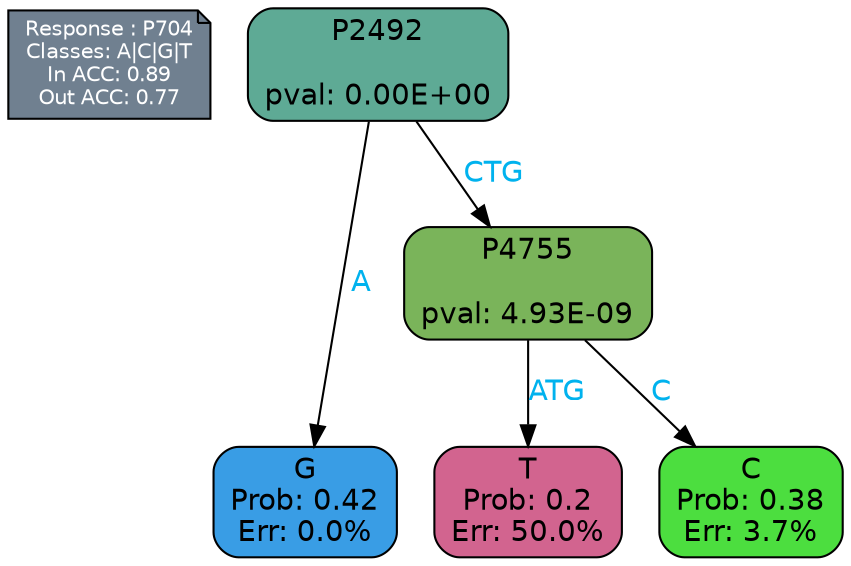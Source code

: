 digraph Tree {
node [shape=box, style="filled, rounded", color="black", fontname=helvetica] ;
graph [ranksep=equally, splines=polylines, bgcolor=transparent, dpi=600] ;
edge [fontname=helvetica] ;
LEGEND [label="Response : P704
Classes: A|C|G|T
In ACC: 0.89
Out ACC: 0.77
",shape=note,align=left,style=filled,fillcolor="slategray",fontcolor="white",fontsize=10];1 [label="P2492

pval: 0.00E+00", fillcolor="#5eaa95"] ;
2 [label="G
Prob: 0.42
Err: 0.0%", fillcolor="#399de5"] ;
3 [label="P4755

pval: 4.93E-09", fillcolor="#7ab45a"] ;
4 [label="T
Prob: 0.2
Err: 50.0%", fillcolor="#d2648f"] ;
5 [label="C
Prob: 0.38
Err: 3.7%", fillcolor="#4cde3f"] ;
1 -> 2 [label="A",fontcolor=deepskyblue2] ;
1 -> 3 [label="CTG",fontcolor=deepskyblue2] ;
3 -> 4 [label="ATG",fontcolor=deepskyblue2] ;
3 -> 5 [label="C",fontcolor=deepskyblue2] ;
{rank = same; 2;4;5;}{rank = same; LEGEND;1;}}